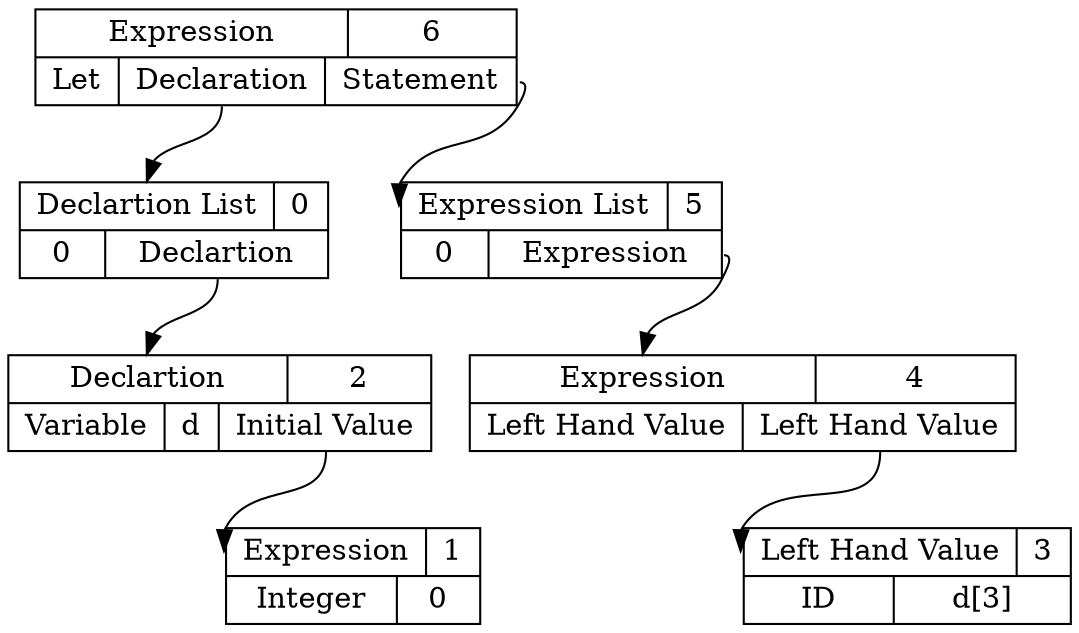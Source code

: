digraph ast {
6 [shape=record, label="{ { <ptr> Expression | 6 } |{ Let | <dec> Declaration | <stmt> Statement } } "];
2 [shape=record, label="{ { <ptr> Declartion | 2 } | {Variable | d | <initval> Initial Value } }"];
1 [shape=record, label="{ { <ptr> Expression | 1 } |{ Integer | 0 } }"];
2:initval -> 1:ptr;
0:pos0 -> 2:ptr;
0 [shape=record, label="{ { <ptr> Declartion List | 0 } | { 0 | <pos0> Declartion } }"];
6:dec -> 0:ptr
4 [shape=record, label="{ { <ptr> Expression | 4 } |{ Left Hand Value | <lval> Left Hand Value} }"];
3 [shape=record, label="{ { <ptr> Left Hand Value | 3 } | { ID | d[3] } } "];
4:lval -> 3:ptr
5:pos0 -> 4:ptr;
5 [shape=record, label="{ { <ptr> Expression List | 5 } | { 0 | <pos0> Expression } }"];
6:stmt -> 5:ptr
}
